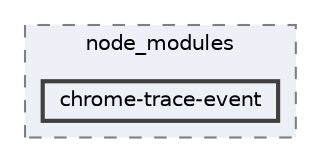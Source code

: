 digraph "pkiclassroomrescheduler/src/main/frontend/node_modules/chrome-trace-event"
{
 // LATEX_PDF_SIZE
  bgcolor="transparent";
  edge [fontname=Helvetica,fontsize=10,labelfontname=Helvetica,labelfontsize=10];
  node [fontname=Helvetica,fontsize=10,shape=box,height=0.2,width=0.4];
  compound=true
  subgraph clusterdir_72953eda66ccb3a2722c28e1c3e6c23b {
    graph [ bgcolor="#edf0f7", pencolor="grey50", label="node_modules", fontname=Helvetica,fontsize=10 style="filled,dashed", URL="dir_72953eda66ccb3a2722c28e1c3e6c23b.html",tooltip=""]
  dir_64721ff974a4b0009c5def113de5f705 [label="chrome-trace-event", fillcolor="#edf0f7", color="grey25", style="filled,bold", URL="dir_64721ff974a4b0009c5def113de5f705.html",tooltip=""];
  }
}
